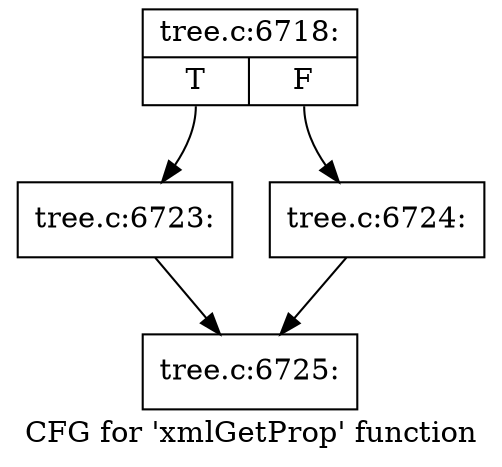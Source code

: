 digraph "CFG for 'xmlGetProp' function" {
	label="CFG for 'xmlGetProp' function";

	Node0x55ad0b7a5250 [shape=record,label="{tree.c:6718:|{<s0>T|<s1>F}}"];
	Node0x55ad0b7a5250:s0 -> Node0x55ad0bd967b0;
	Node0x55ad0b7a5250:s1 -> Node0x55ad0bd96800;
	Node0x55ad0bd967b0 [shape=record,label="{tree.c:6723:}"];
	Node0x55ad0bd967b0 -> Node0x55ad0bd94890;
	Node0x55ad0bd96800 [shape=record,label="{tree.c:6724:}"];
	Node0x55ad0bd96800 -> Node0x55ad0bd94890;
	Node0x55ad0bd94890 [shape=record,label="{tree.c:6725:}"];
}
